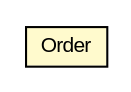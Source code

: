 #!/usr/local/bin/dot
#
# Class diagram 
# Generated by UMLGraph version R5_6 (http://www.umlgraph.org/)
#

digraph G {
	edge [fontname="arial",fontsize=10,labelfontname="arial",labelfontsize=10];
	node [fontname="arial",fontsize=10,shape=plaintext];
	nodesep=0.25;
	ranksep=0.5;
	// dto.Order
	c19344 [label=<<table title="dto.Order" border="0" cellborder="1" cellspacing="0" cellpadding="2" port="p" bgcolor="lemonChiffon" href="./Order.html">
		<tr><td><table border="0" cellspacing="0" cellpadding="1">
<tr><td align="center" balign="center"> Order </td></tr>
		</table></td></tr>
		</table>>, URL="./Order.html", fontname="arial", fontcolor="black", fontsize=10.0];
}

